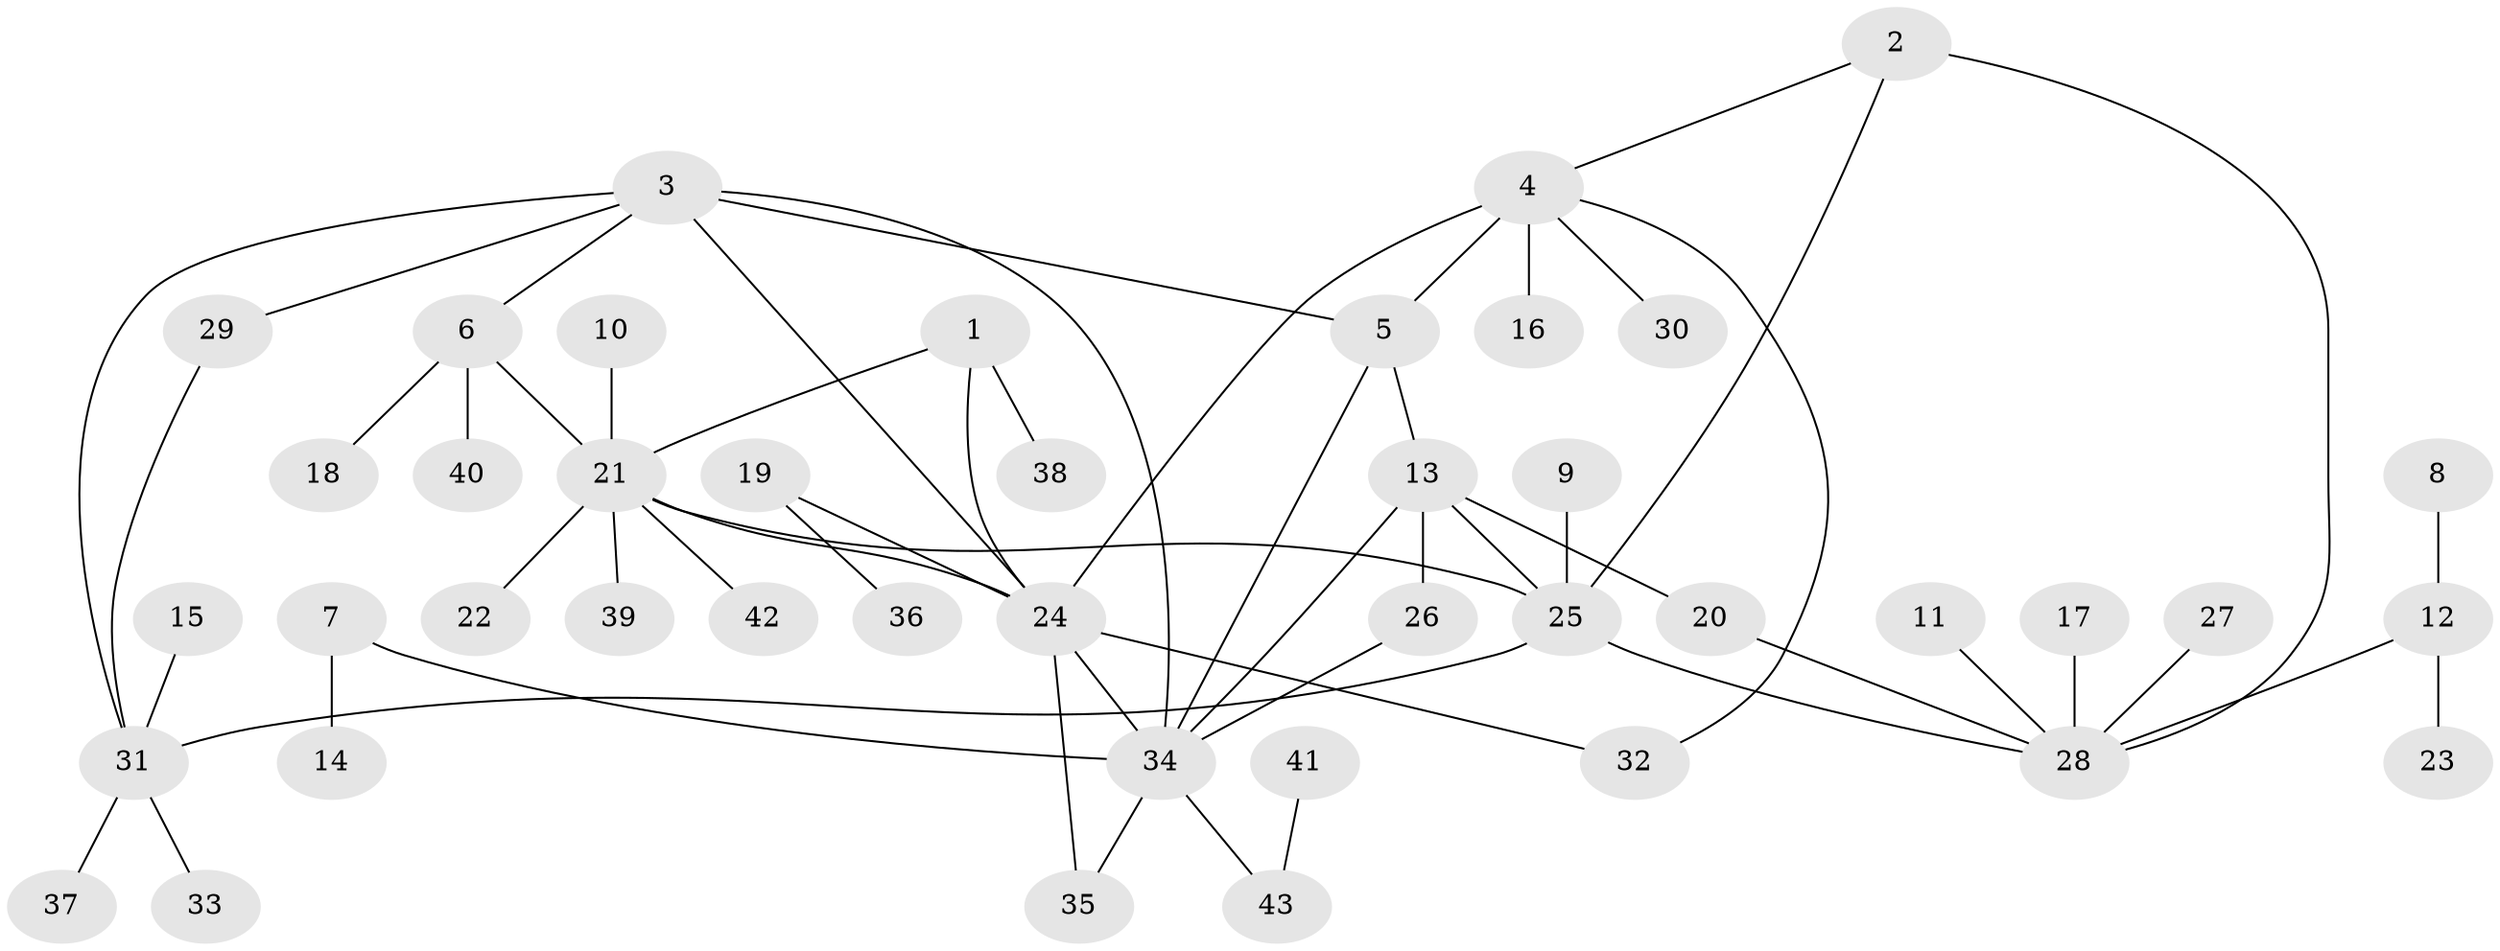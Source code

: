 // original degree distribution, {9: 0.05, 4: 0.05, 3: 0.1, 7: 0.05, 8: 0.016666666666666666, 6: 0.016666666666666666, 2: 0.18333333333333332, 5: 0.016666666666666666, 1: 0.5166666666666667}
// Generated by graph-tools (version 1.1) at 2025/37/03/04/25 23:37:33]
// undirected, 43 vertices, 57 edges
graph export_dot {
  node [color=gray90,style=filled];
  1;
  2;
  3;
  4;
  5;
  6;
  7;
  8;
  9;
  10;
  11;
  12;
  13;
  14;
  15;
  16;
  17;
  18;
  19;
  20;
  21;
  22;
  23;
  24;
  25;
  26;
  27;
  28;
  29;
  30;
  31;
  32;
  33;
  34;
  35;
  36;
  37;
  38;
  39;
  40;
  41;
  42;
  43;
  1 -- 21 [weight=1.0];
  1 -- 24 [weight=1.0];
  1 -- 38 [weight=1.0];
  2 -- 4 [weight=1.0];
  2 -- 25 [weight=1.0];
  2 -- 28 [weight=1.0];
  3 -- 5 [weight=1.0];
  3 -- 6 [weight=1.0];
  3 -- 24 [weight=1.0];
  3 -- 29 [weight=1.0];
  3 -- 31 [weight=1.0];
  3 -- 34 [weight=1.0];
  4 -- 5 [weight=2.0];
  4 -- 16 [weight=1.0];
  4 -- 24 [weight=1.0];
  4 -- 30 [weight=1.0];
  4 -- 32 [weight=1.0];
  5 -- 13 [weight=1.0];
  5 -- 34 [weight=1.0];
  6 -- 18 [weight=1.0];
  6 -- 21 [weight=1.0];
  6 -- 40 [weight=1.0];
  7 -- 14 [weight=1.0];
  7 -- 34 [weight=1.0];
  8 -- 12 [weight=1.0];
  9 -- 25 [weight=1.0];
  10 -- 21 [weight=1.0];
  11 -- 28 [weight=1.0];
  12 -- 23 [weight=1.0];
  12 -- 28 [weight=1.0];
  13 -- 20 [weight=1.0];
  13 -- 25 [weight=1.0];
  13 -- 26 [weight=1.0];
  13 -- 34 [weight=1.0];
  15 -- 31 [weight=1.0];
  17 -- 28 [weight=1.0];
  19 -- 24 [weight=1.0];
  19 -- 36 [weight=1.0];
  20 -- 28 [weight=1.0];
  21 -- 22 [weight=1.0];
  21 -- 24 [weight=1.0];
  21 -- 25 [weight=1.0];
  21 -- 39 [weight=1.0];
  21 -- 42 [weight=1.0];
  24 -- 32 [weight=1.0];
  24 -- 34 [weight=1.0];
  24 -- 35 [weight=1.0];
  25 -- 28 [weight=1.0];
  25 -- 31 [weight=1.0];
  26 -- 34 [weight=1.0];
  27 -- 28 [weight=1.0];
  29 -- 31 [weight=1.0];
  31 -- 33 [weight=1.0];
  31 -- 37 [weight=1.0];
  34 -- 35 [weight=1.0];
  34 -- 43 [weight=1.0];
  41 -- 43 [weight=1.0];
}
